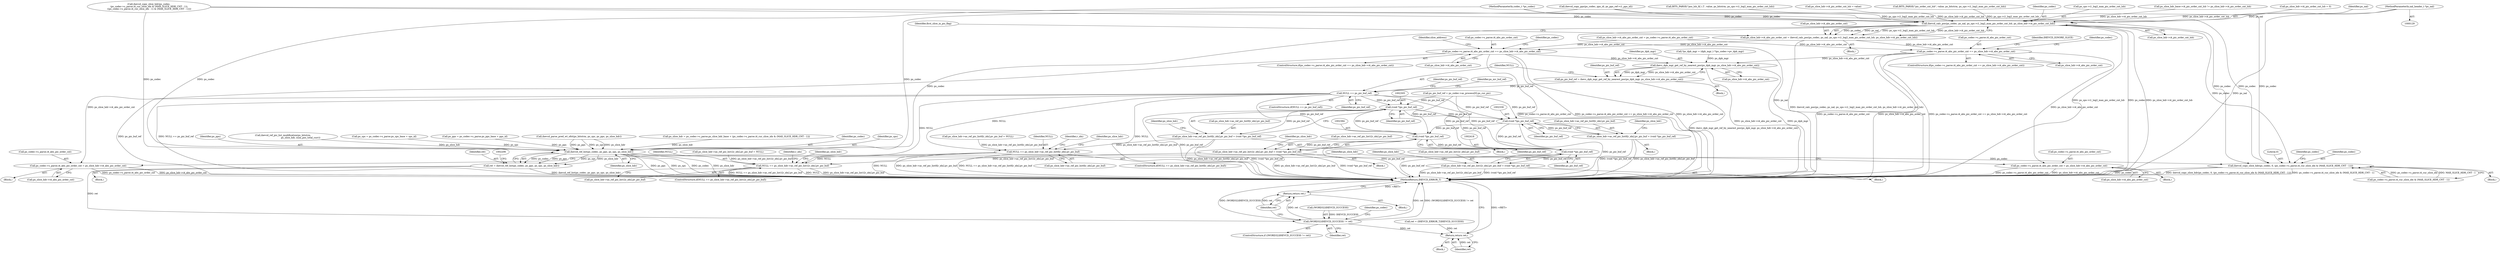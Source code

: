 digraph "0_Android_a1424724a00d62ac5efa0e27953eed66850d662f@pointer" {
"1000131" [label="(MethodParameterIn,nal_header_t *ps_nal)"];
"1001658" [label="(Call,ihevcd_calc_poc(ps_codec, ps_nal, ps_sps->i1_log2_max_pic_order_cnt_lsb, ps_slice_hdr->i4_pic_order_cnt_lsb))"];
"1001654" [label="(Call,ps_slice_hdr->i4_abs_pic_order_cnt = ihevcd_calc_poc(ps_codec, ps_nal, ps_sps->i1_log2_max_pic_order_cnt_lsb, ps_slice_hdr->i4_pic_order_cnt_lsb))"];
"1001683" [label="(Call,ps_codec->s_parse.i4_abs_pic_order_cnt == ps_slice_hdr->i4_abs_pic_order_cnt)"];
"1001837" [label="(Call,ps_codec->s_parse.i4_abs_pic_order_cnt = ps_slice_hdr->i4_abs_pic_order_cnt)"];
"1002238" [label="(Call,ihevc_dpb_mgr_get_ref_by_nearest_poc(ps_dpb_mgr, ps_slice_hdr->i4_abs_pic_order_cnt))"];
"1002236" [label="(Call,ps_pic_buf_ref = ihevc_dpb_mgr_get_ref_by_nearest_poc(ps_dpb_mgr, ps_slice_hdr->i4_abs_pic_order_cnt))"];
"1002244" [label="(Call,NULL == ps_pic_buf_ref)"];
"1002286" [label="(Call,NULL == ps_slice_hdr->as_ref_pic_list0[r_idx].pv_pic_buf)"];
"1002365" [label="(Call,NULL == ps_slice_hdr->as_ref_pic_list1[r_idx].pv_pic_buf)"];
"1002304" [label="(Call,(void *)ps_pic_buf_ref)"];
"1002296" [label="(Call,ps_slice_hdr->as_ref_pic_list0[r_idx].pv_pic_buf = (void *)ps_pic_buf_ref)"];
"1002338" [label="(Call,(void *)ps_pic_buf_ref)"];
"1002330" [label="(Call,ps_slice_hdr->as_ref_pic_list0[r_idx].pv_pic_buf = (void *)ps_pic_buf_ref)"];
"1002383" [label="(Call,(void *)ps_pic_buf_ref)"];
"1002375" [label="(Call,ps_slice_hdr->as_ref_pic_list1[r_idx].pv_pic_buf = (void *)ps_pic_buf_ref)"];
"1002417" [label="(Call,(void *)ps_pic_buf_ref)"];
"1002409" [label="(Call,ps_slice_hdr->as_ref_pic_list1[r_idx].pv_pic_buf = (void *)ps_pic_buf_ref)"];
"1001849" [label="(Call,ps_codec->s_parse.i4_abs_pic_order_cnt == ps_slice_hdr->i4_abs_pic_order_cnt)"];
"1001860" [label="(Call,ps_codec->s_parse.i4_abs_pic_order_cnt = ps_slice_hdr->i4_abs_pic_order_cnt)"];
"1002198" [label="(Call,ihevcd_ref_list(ps_codec, ps_pps, ps_sps, ps_slice_hdr))"];
"1002196" [label="(Call,ret = ihevcd_ref_list(ps_codec, ps_pps, ps_sps, ps_slice_hdr))"];
"1002204" [label="(Call,(WORD32)IHEVCD_SUCCESS != ret)"];
"1002210" [label="(Return,return ret;)"];
"1002615" [label="(Return,return ret;)"];
"1002515" [label="(Call,ihevcd_copy_slice_hdr(ps_codec, 0, (ps_codec->s_parse.i4_cur_slice_idx & (MAX_SLICE_HDR_CNT - 1))))"];
"1002211" [label="(Identifier,ret)"];
"1002197" [label="(Identifier,ret)"];
"1002288" [label="(Call,ps_slice_hdr->as_ref_pic_list0[r_idx].pv_pic_buf)"];
"1002198" [label="(Call,ihevcd_ref_list(ps_codec, ps_pps, ps_sps, ps_slice_hdr))"];
"1002158" [label="(Call,ps_slice_hdr->as_ref_pic_list0[r_idx].pv_pic_buf = NULL)"];
"1001830" [label="(Block,)"];
"1000438" [label="(Call,ihevcd_copy_slice_hdr(ps_codec,\n (ps_codec->s_parse.i4_cur_slice_idx & (MAX_SLICE_HDR_CNT - 1)),\n ((ps_codec->s_parse.i4_cur_slice_idx - 1) & (MAX_SLICE_HDR_CNT - 1))))"];
"1002340" [label="(Identifier,ps_pic_buf_ref)"];
"1000132" [label="(Block,)"];
"1000130" [label="(MethodParameterIn,codec_t *ps_codec)"];
"1002424" [label="(Identifier,ps_slice_hdr)"];
"1000945" [label="(Call,BITS_PARSE(\"poc_lsb_lt[ i ]\", value, ps_bitstrm, ps_sps->i1_log2_max_pic_order_cnt_lsb))"];
"1000131" [label="(MethodParameterIn,nal_header_t *ps_nal)"];
"1000263" [label="(Call,ihevcd_copy_pps(ps_codec, pps_id, ps_pps_ref->i1_pps_id))"];
"1002329" [label="(Block,)"];
"1001654" [label="(Call,ps_slice_hdr->i4_abs_pic_order_cnt = ihevcd_calc_poc(ps_codec, ps_nal, ps_sps->i1_log2_max_pic_order_cnt_lsb, ps_slice_hdr->i4_pic_order_cnt_lsb))"];
"1002245" [label="(Identifier,NULL)"];
"1000397" [label="(Call,ps_slice_hdr = ps_codec->s_parse.ps_slice_hdr_base + (ps_codec->s_parse.i4_cur_slice_idx & (MAX_SLICE_HDR_CNT - 1)))"];
"1000689" [label="(Call,ps_slice_hdr->i4_pic_order_cnt_lsb = value)"];
"1002199" [label="(Identifier,ps_codec)"];
"1002238" [label="(Call,ihevc_dpb_mgr_get_ref_by_nearest_poc(ps_dpb_mgr, ps_slice_hdr->i4_abs_pic_order_cnt))"];
"1002345" [label="(Identifier,ps_slice_hdr)"];
"1002374" [label="(Block,)"];
"1001658" [label="(Call,ihevcd_calc_poc(ps_codec, ps_nal, ps_sps->i1_log2_max_pic_order_cnt_lsb, ps_slice_hdr->i4_pic_order_cnt_lsb))"];
"1002216" [label="(Block,)"];
"1002205" [label="(Call,(WORD32)IHEVCD_SUCCESS)"];
"1002408" [label="(Block,)"];
"1002297" [label="(Call,ps_slice_hdr->as_ref_pic_list0[r_idx].pv_pic_buf)"];
"1002201" [label="(Identifier,ps_sps)"];
"1002196" [label="(Call,ret = ihevcd_ref_list(ps_codec, ps_pps, ps_sps, ps_slice_hdr))"];
"1001664" [label="(Call,ps_slice_hdr->i4_pic_order_cnt_lsb)"];
"1001859" [label="(Identifier,IHEVCD_IGNORE_SLICE)"];
"1002200" [label="(Identifier,ps_pps)"];
"1001871" [label="(Identifier,ps_slice_hdr)"];
"1002366" [label="(Identifier,NULL)"];
"1002417" [label="(Call,(void *)ps_pic_buf_ref)"];
"1002529" [label="(Identifier,ps_codec)"];
"1000682" [label="(Call,BITS_PARSE(\"pic_order_cnt_lsb\", value, ps_bitstrm, ps_sps->i1_log2_max_pic_order_cnt_lsb))"];
"1001659" [label="(Identifier,ps_codec)"];
"1001762" [label="(Identifier,ps_codec)"];
"1001849" [label="(Call,ps_codec->s_parse.i4_abs_pic_order_cnt == ps_slice_hdr->i4_abs_pic_order_cnt)"];
"1001861" [label="(Call,ps_codec->s_parse.i4_abs_pic_order_cnt)"];
"1002195" [label="(Block,)"];
"1001848" [label="(ControlStructure,if(ps_codec->s_parse.i4_abs_pic_order_cnt == ps_slice_hdr->i4_abs_pic_order_cnt))"];
"1001860" [label="(Call,ps_codec->s_parse.i4_abs_pic_order_cnt = ps_slice_hdr->i4_abs_pic_order_cnt)"];
"1002376" [label="(Call,ps_slice_hdr->as_ref_pic_list1[r_idx].pv_pic_buf)"];
"1001661" [label="(Call,ps_sps->i1_log2_max_pic_order_cnt_lsb)"];
"1002285" [label="(ControlStructure,if(NULL == ps_slice_hdr->as_ref_pic_list0[r_idx].pv_pic_buf))"];
"1001275" [label="(Call,ihevcd_ref_pic_list_modification(ps_bitstrm,\n                                                 ps_slice_hdr, num_poc_total_curr))"];
"1002248" [label="(Call,ps_pic_buf_ref = ps_codec->as_process[0].ps_cur_pic)"];
"1001863" [label="(Identifier,ps_codec)"];
"1002516" [label="(Identifier,ps_codec)"];
"1002338" [label="(Call,(void *)ps_pic_buf_ref)"];
"1002304" [label="(Call,(void *)ps_pic_buf_ref)"];
"1002331" [label="(Call,ps_slice_hdr->as_ref_pic_list0[r_idx].pv_pic_buf)"];
"1002615" [label="(Return,return ret;)"];
"1002209" [label="(Block,)"];
"1001683" [label="(Call,ps_codec->s_parse.i4_abs_pic_order_cnt == ps_slice_hdr->i4_abs_pic_order_cnt)"];
"1002617" [label="(MethodReturn,IHEVCD_ERROR_T)"];
"1002286" [label="(Call,NULL == ps_slice_hdr->as_ref_pic_list0[r_idx].pv_pic_buf)"];
"1001682" [label="(ControlStructure,if(ps_codec->s_parse.i4_abs_pic_order_cnt == ps_slice_hdr->i4_abs_pic_order_cnt))"];
"1001695" [label="(Identifier,slice_address)"];
"1002409" [label="(Call,ps_slice_hdr->as_ref_pic_list1[r_idx].pv_pic_buf = (void *)ps_pic_buf_ref)"];
"1002517" [label="(Literal,0)"];
"1001847" [label="(Block,)"];
"1002287" [label="(Identifier,NULL)"];
"1002306" [label="(Identifier,ps_pic_buf_ref)"];
"1002221" [label="(Call,*ps_dpb_mgr = (dpb_mgr_t *)ps_codec->pv_dpb_mgr)"];
"1002390" [label="(Identifier,ps_slice_hdr)"];
"1001855" [label="(Call,ps_slice_hdr->i4_abs_pic_order_cnt)"];
"1000274" [label="(Call,ps_sps = ps_codec->s_parse.ps_sps_base + sps_id)"];
"1002240" [label="(Call,ps_slice_hdr->i4_abs_pic_order_cnt)"];
"1002249" [label="(Identifier,ps_pic_buf_ref)"];
"1000221" [label="(Call,ps_pps = ps_codec->s_parse.ps_pps_base + pps_id)"];
"1001655" [label="(Call,ps_slice_hdr->i4_abs_pic_order_cnt)"];
"1001684" [label="(Call,ps_codec->s_parse.i4_abs_pic_order_cnt)"];
"1002176" [label="(Call,ps_slice_hdr->as_ref_pic_list1[r_idx].pv_pic_buf = NULL)"];
"1002367" [label="(Call,ps_slice_hdr->as_ref_pic_list1[r_idx].pv_pic_buf)"];
"1002267" [label="(Identifier,ps_mv_buf_ref)"];
"1002295" [label="(Block,)"];
"1002330" [label="(Call,ps_slice_hdr->as_ref_pic_list0[r_idx].pv_pic_buf = (void *)ps_pic_buf_ref)"];
"1002236" [label="(Call,ps_pic_buf_ref = ihevc_dpb_mgr_get_ref_by_nearest_poc(ps_dpb_mgr, ps_slice_hdr->i4_abs_pic_order_cnt))"];
"1002210" [label="(Return,return ret;)"];
"1001680" [label="(Identifier,first_slice_in_pic_flag)"];
"1002365" [label="(Call,NULL == ps_slice_hdr->as_ref_pic_list1[r_idx].pv_pic_buf)"];
"1002283" [label="(Identifier,r_idx)"];
"1002364" [label="(ControlStructure,if(NULL == ps_slice_hdr->as_ref_pic_list1[r_idx].pv_pic_buf))"];
"1002239" [label="(Identifier,ps_dpb_mgr)"];
"1002375" [label="(Call,ps_slice_hdr->as_ref_pic_list1[r_idx].pv_pic_buf = (void *)ps_pic_buf_ref)"];
"1001837" [label="(Call,ps_codec->s_parse.i4_abs_pic_order_cnt = ps_slice_hdr->i4_abs_pic_order_cnt)"];
"1002383" [label="(Call,(void *)ps_pic_buf_ref)"];
"1002202" [label="(Identifier,ps_slice_hdr)"];
"1001637" [label="(Call,ps_slice_hdr_base->i4_pic_order_cnt_lsb != ps_slice_hdr->i4_pic_order_cnt_lsb)"];
"1002204" [label="(Call,(WORD32)IHEVCD_SUCCESS != ret)"];
"1002296" [label="(Call,ps_slice_hdr->as_ref_pic_list0[r_idx].pv_pic_buf = (void *)ps_pic_buf_ref)"];
"1001653" [label="(Block,)"];
"1002518" [label="(Call,ps_codec->s_parse.i4_cur_slice_idx & (MAX_SLICE_HDR_CNT - 1))"];
"1002362" [label="(Identifier,r_idx)"];
"1002243" [label="(ControlStructure,if(NULL == ps_pic_buf_ref))"];
"1001428" [label="(Call,ihevcd_parse_pred_wt_ofst(ps_bitstrm, ps_sps, ps_pps, ps_slice_hdr))"];
"1002300" [label="(Identifier,ps_slice_hdr)"];
"1002244" [label="(Call,NULL == ps_pic_buf_ref)"];
"1002214" [label="(Identifier,ps_codec)"];
"1002379" [label="(Identifier,ps_slice_hdr)"];
"1001689" [label="(Call,ps_slice_hdr->i4_abs_pic_order_cnt)"];
"1002237" [label="(Identifier,ps_pic_buf_ref)"];
"1002385" [label="(Identifier,ps_pic_buf_ref)"];
"1002203" [label="(ControlStructure,if ((WORD32)IHEVCD_SUCCESS != ret))"];
"1001669" [label="(Call,ps_slice_hdr->i4_abs_pic_order_cnt = ps_codec->s_parse.i4_abs_pic_order_cnt)"];
"1002419" [label="(Identifier,ps_pic_buf_ref)"];
"1002410" [label="(Call,ps_slice_hdr->as_ref_pic_list1[r_idx].pv_pic_buf)"];
"1001866" [label="(Call,ps_slice_hdr->i4_abs_pic_order_cnt)"];
"1002506" [label="(Block,)"];
"1002616" [label="(Identifier,ret)"];
"1001850" [label="(Call,ps_codec->s_parse.i4_abs_pic_order_cnt)"];
"1000560" [label="(Call,ps_slice_hdr->i4_pic_order_cnt_lsb = 0)"];
"1001660" [label="(Identifier,ps_nal)"];
"1001838" [label="(Call,ps_codec->s_parse.i4_abs_pic_order_cnt)"];
"1002311" [label="(Identifier,ps_slice_hdr)"];
"1002208" [label="(Identifier,ret)"];
"1001843" [label="(Call,ps_slice_hdr->i4_abs_pic_order_cnt)"];
"1002515" [label="(Call,ihevcd_copy_slice_hdr(ps_codec, 0, (ps_codec->s_parse.i4_cur_slice_idx & (MAX_SLICE_HDR_CNT - 1))))"];
"1002246" [label="(Identifier,ps_pic_buf_ref)"];
"1000134" [label="(Call,ret = (IHEVCD_ERROR_T)IHEVCD_SUCCESS)"];
"1000131" -> "1000129"  [label="AST: "];
"1000131" -> "1002617"  [label="DDG: ps_nal"];
"1000131" -> "1001658"  [label="DDG: ps_nal"];
"1001658" -> "1001654"  [label="AST: "];
"1001658" -> "1001664"  [label="CFG: "];
"1001659" -> "1001658"  [label="AST: "];
"1001660" -> "1001658"  [label="AST: "];
"1001661" -> "1001658"  [label="AST: "];
"1001664" -> "1001658"  [label="AST: "];
"1001654" -> "1001658"  [label="CFG: "];
"1001658" -> "1002617"  [label="DDG: ps_nal"];
"1001658" -> "1002617"  [label="DDG: ps_sps->i1_log2_max_pic_order_cnt_lsb"];
"1001658" -> "1002617"  [label="DDG: ps_codec"];
"1001658" -> "1002617"  [label="DDG: ps_slice_hdr->i4_pic_order_cnt_lsb"];
"1001658" -> "1001654"  [label="DDG: ps_codec"];
"1001658" -> "1001654"  [label="DDG: ps_nal"];
"1001658" -> "1001654"  [label="DDG: ps_sps->i1_log2_max_pic_order_cnt_lsb"];
"1001658" -> "1001654"  [label="DDG: ps_slice_hdr->i4_pic_order_cnt_lsb"];
"1000263" -> "1001658"  [label="DDG: ps_codec"];
"1000438" -> "1001658"  [label="DDG: ps_codec"];
"1000130" -> "1001658"  [label="DDG: ps_codec"];
"1000682" -> "1001658"  [label="DDG: ps_sps->i1_log2_max_pic_order_cnt_lsb"];
"1000945" -> "1001658"  [label="DDG: ps_sps->i1_log2_max_pic_order_cnt_lsb"];
"1000689" -> "1001658"  [label="DDG: ps_slice_hdr->i4_pic_order_cnt_lsb"];
"1001637" -> "1001658"  [label="DDG: ps_slice_hdr->i4_pic_order_cnt_lsb"];
"1000560" -> "1001658"  [label="DDG: ps_slice_hdr->i4_pic_order_cnt_lsb"];
"1001658" -> "1002198"  [label="DDG: ps_codec"];
"1001658" -> "1002515"  [label="DDG: ps_codec"];
"1001654" -> "1001653"  [label="AST: "];
"1001655" -> "1001654"  [label="AST: "];
"1001680" -> "1001654"  [label="CFG: "];
"1001654" -> "1002617"  [label="DDG: ihevcd_calc_poc(ps_codec, ps_nal, ps_sps->i1_log2_max_pic_order_cnt_lsb, ps_slice_hdr->i4_pic_order_cnt_lsb)"];
"1001654" -> "1001683"  [label="DDG: ps_slice_hdr->i4_abs_pic_order_cnt"];
"1001654" -> "1001849"  [label="DDG: ps_slice_hdr->i4_abs_pic_order_cnt"];
"1001683" -> "1001682"  [label="AST: "];
"1001683" -> "1001689"  [label="CFG: "];
"1001684" -> "1001683"  [label="AST: "];
"1001689" -> "1001683"  [label="AST: "];
"1001695" -> "1001683"  [label="CFG: "];
"1001762" -> "1001683"  [label="CFG: "];
"1001683" -> "1002617"  [label="DDG: ps_codec->s_parse.i4_abs_pic_order_cnt"];
"1001683" -> "1002617"  [label="DDG: ps_codec->s_parse.i4_abs_pic_order_cnt == ps_slice_hdr->i4_abs_pic_order_cnt"];
"1001683" -> "1002617"  [label="DDG: ps_slice_hdr->i4_abs_pic_order_cnt"];
"1001669" -> "1001683"  [label="DDG: ps_slice_hdr->i4_abs_pic_order_cnt"];
"1001683" -> "1001837"  [label="DDG: ps_slice_hdr->i4_abs_pic_order_cnt"];
"1001683" -> "1002238"  [label="DDG: ps_slice_hdr->i4_abs_pic_order_cnt"];
"1001837" -> "1001830"  [label="AST: "];
"1001837" -> "1001843"  [label="CFG: "];
"1001838" -> "1001837"  [label="AST: "];
"1001843" -> "1001837"  [label="AST: "];
"1001871" -> "1001837"  [label="CFG: "];
"1001837" -> "1002617"  [label="DDG: ps_slice_hdr->i4_abs_pic_order_cnt"];
"1001837" -> "1002617"  [label="DDG: ps_codec->s_parse.i4_abs_pic_order_cnt"];
"1002238" -> "1002236"  [label="AST: "];
"1002238" -> "1002240"  [label="CFG: "];
"1002239" -> "1002238"  [label="AST: "];
"1002240" -> "1002238"  [label="AST: "];
"1002236" -> "1002238"  [label="CFG: "];
"1002238" -> "1002617"  [label="DDG: ps_slice_hdr->i4_abs_pic_order_cnt"];
"1002238" -> "1002617"  [label="DDG: ps_dpb_mgr"];
"1002238" -> "1002236"  [label="DDG: ps_dpb_mgr"];
"1002238" -> "1002236"  [label="DDG: ps_slice_hdr->i4_abs_pic_order_cnt"];
"1002221" -> "1002238"  [label="DDG: ps_dpb_mgr"];
"1001849" -> "1002238"  [label="DDG: ps_slice_hdr->i4_abs_pic_order_cnt"];
"1002236" -> "1002216"  [label="AST: "];
"1002237" -> "1002236"  [label="AST: "];
"1002245" -> "1002236"  [label="CFG: "];
"1002236" -> "1002617"  [label="DDG: ihevc_dpb_mgr_get_ref_by_nearest_poc(ps_dpb_mgr, ps_slice_hdr->i4_abs_pic_order_cnt)"];
"1002236" -> "1002244"  [label="DDG: ps_pic_buf_ref"];
"1002244" -> "1002243"  [label="AST: "];
"1002244" -> "1002246"  [label="CFG: "];
"1002245" -> "1002244"  [label="AST: "];
"1002246" -> "1002244"  [label="AST: "];
"1002249" -> "1002244"  [label="CFG: "];
"1002267" -> "1002244"  [label="CFG: "];
"1002244" -> "1002617"  [label="DDG: NULL"];
"1002244" -> "1002617"  [label="DDG: ps_pic_buf_ref"];
"1002244" -> "1002617"  [label="DDG: NULL == ps_pic_buf_ref"];
"1002244" -> "1002286"  [label="DDG: NULL"];
"1002244" -> "1002304"  [label="DDG: ps_pic_buf_ref"];
"1002244" -> "1002338"  [label="DDG: ps_pic_buf_ref"];
"1002244" -> "1002365"  [label="DDG: NULL"];
"1002244" -> "1002383"  [label="DDG: ps_pic_buf_ref"];
"1002244" -> "1002417"  [label="DDG: ps_pic_buf_ref"];
"1002286" -> "1002285"  [label="AST: "];
"1002286" -> "1002288"  [label="CFG: "];
"1002287" -> "1002286"  [label="AST: "];
"1002288" -> "1002286"  [label="AST: "];
"1002300" -> "1002286"  [label="CFG: "];
"1002283" -> "1002286"  [label="CFG: "];
"1002286" -> "1002617"  [label="DDG: NULL == ps_slice_hdr->as_ref_pic_list0[r_idx].pv_pic_buf"];
"1002286" -> "1002617"  [label="DDG: NULL"];
"1002286" -> "1002617"  [label="DDG: ps_slice_hdr->as_ref_pic_list0[r_idx].pv_pic_buf"];
"1002296" -> "1002286"  [label="DDG: ps_slice_hdr->as_ref_pic_list0[r_idx].pv_pic_buf"];
"1002158" -> "1002286"  [label="DDG: ps_slice_hdr->as_ref_pic_list0[r_idx].pv_pic_buf"];
"1002286" -> "1002365"  [label="DDG: NULL"];
"1002365" -> "1002364"  [label="AST: "];
"1002365" -> "1002367"  [label="CFG: "];
"1002366" -> "1002365"  [label="AST: "];
"1002367" -> "1002365"  [label="AST: "];
"1002379" -> "1002365"  [label="CFG: "];
"1002362" -> "1002365"  [label="CFG: "];
"1002365" -> "1002617"  [label="DDG: NULL == ps_slice_hdr->as_ref_pic_list1[r_idx].pv_pic_buf"];
"1002365" -> "1002617"  [label="DDG: NULL"];
"1002365" -> "1002617"  [label="DDG: ps_slice_hdr->as_ref_pic_list1[r_idx].pv_pic_buf"];
"1002375" -> "1002365"  [label="DDG: ps_slice_hdr->as_ref_pic_list1[r_idx].pv_pic_buf"];
"1002176" -> "1002365"  [label="DDG: ps_slice_hdr->as_ref_pic_list1[r_idx].pv_pic_buf"];
"1002304" -> "1002296"  [label="AST: "];
"1002304" -> "1002306"  [label="CFG: "];
"1002305" -> "1002304"  [label="AST: "];
"1002306" -> "1002304"  [label="AST: "];
"1002296" -> "1002304"  [label="CFG: "];
"1002304" -> "1002617"  [label="DDG: ps_pic_buf_ref"];
"1002304" -> "1002296"  [label="DDG: ps_pic_buf_ref"];
"1002248" -> "1002304"  [label="DDG: ps_pic_buf_ref"];
"1002304" -> "1002338"  [label="DDG: ps_pic_buf_ref"];
"1002304" -> "1002383"  [label="DDG: ps_pic_buf_ref"];
"1002304" -> "1002417"  [label="DDG: ps_pic_buf_ref"];
"1002296" -> "1002295"  [label="AST: "];
"1002297" -> "1002296"  [label="AST: "];
"1002311" -> "1002296"  [label="CFG: "];
"1002296" -> "1002617"  [label="DDG: ps_slice_hdr->as_ref_pic_list0[r_idx].pv_pic_buf"];
"1002296" -> "1002617"  [label="DDG: (void *)ps_pic_buf_ref"];
"1002338" -> "1002330"  [label="AST: "];
"1002338" -> "1002340"  [label="CFG: "];
"1002339" -> "1002338"  [label="AST: "];
"1002340" -> "1002338"  [label="AST: "];
"1002330" -> "1002338"  [label="CFG: "];
"1002338" -> "1002617"  [label="DDG: ps_pic_buf_ref"];
"1002338" -> "1002330"  [label="DDG: ps_pic_buf_ref"];
"1002248" -> "1002338"  [label="DDG: ps_pic_buf_ref"];
"1002338" -> "1002383"  [label="DDG: ps_pic_buf_ref"];
"1002338" -> "1002417"  [label="DDG: ps_pic_buf_ref"];
"1002330" -> "1002329"  [label="AST: "];
"1002331" -> "1002330"  [label="AST: "];
"1002345" -> "1002330"  [label="CFG: "];
"1002330" -> "1002617"  [label="DDG: ps_slice_hdr->as_ref_pic_list0[r_idx].pv_pic_buf"];
"1002330" -> "1002617"  [label="DDG: (void *)ps_pic_buf_ref"];
"1002383" -> "1002375"  [label="AST: "];
"1002383" -> "1002385"  [label="CFG: "];
"1002384" -> "1002383"  [label="AST: "];
"1002385" -> "1002383"  [label="AST: "];
"1002375" -> "1002383"  [label="CFG: "];
"1002383" -> "1002617"  [label="DDG: ps_pic_buf_ref"];
"1002383" -> "1002375"  [label="DDG: ps_pic_buf_ref"];
"1002248" -> "1002383"  [label="DDG: ps_pic_buf_ref"];
"1002383" -> "1002417"  [label="DDG: ps_pic_buf_ref"];
"1002375" -> "1002374"  [label="AST: "];
"1002376" -> "1002375"  [label="AST: "];
"1002390" -> "1002375"  [label="CFG: "];
"1002375" -> "1002617"  [label="DDG: ps_slice_hdr->as_ref_pic_list1[r_idx].pv_pic_buf"];
"1002375" -> "1002617"  [label="DDG: (void *)ps_pic_buf_ref"];
"1002417" -> "1002409"  [label="AST: "];
"1002417" -> "1002419"  [label="CFG: "];
"1002418" -> "1002417"  [label="AST: "];
"1002419" -> "1002417"  [label="AST: "];
"1002409" -> "1002417"  [label="CFG: "];
"1002417" -> "1002617"  [label="DDG: ps_pic_buf_ref"];
"1002417" -> "1002409"  [label="DDG: ps_pic_buf_ref"];
"1002248" -> "1002417"  [label="DDG: ps_pic_buf_ref"];
"1002409" -> "1002408"  [label="AST: "];
"1002410" -> "1002409"  [label="AST: "];
"1002424" -> "1002409"  [label="CFG: "];
"1002409" -> "1002617"  [label="DDG: (void *)ps_pic_buf_ref"];
"1002409" -> "1002617"  [label="DDG: ps_slice_hdr->as_ref_pic_list1[r_idx].pv_pic_buf"];
"1001849" -> "1001848"  [label="AST: "];
"1001849" -> "1001855"  [label="CFG: "];
"1001850" -> "1001849"  [label="AST: "];
"1001855" -> "1001849"  [label="AST: "];
"1001859" -> "1001849"  [label="CFG: "];
"1001863" -> "1001849"  [label="CFG: "];
"1001849" -> "1002617"  [label="DDG: ps_codec->s_parse.i4_abs_pic_order_cnt"];
"1001849" -> "1002617"  [label="DDG: ps_slice_hdr->i4_abs_pic_order_cnt"];
"1001849" -> "1002617"  [label="DDG: ps_codec->s_parse.i4_abs_pic_order_cnt == ps_slice_hdr->i4_abs_pic_order_cnt"];
"1001669" -> "1001849"  [label="DDG: ps_slice_hdr->i4_abs_pic_order_cnt"];
"1001849" -> "1001860"  [label="DDG: ps_slice_hdr->i4_abs_pic_order_cnt"];
"1001860" -> "1001847"  [label="AST: "];
"1001860" -> "1001866"  [label="CFG: "];
"1001861" -> "1001860"  [label="AST: "];
"1001866" -> "1001860"  [label="AST: "];
"1001871" -> "1001860"  [label="CFG: "];
"1001860" -> "1002617"  [label="DDG: ps_codec->s_parse.i4_abs_pic_order_cnt"];
"1001860" -> "1002617"  [label="DDG: ps_slice_hdr->i4_abs_pic_order_cnt"];
"1002198" -> "1002196"  [label="AST: "];
"1002198" -> "1002202"  [label="CFG: "];
"1002199" -> "1002198"  [label="AST: "];
"1002200" -> "1002198"  [label="AST: "];
"1002201" -> "1002198"  [label="AST: "];
"1002202" -> "1002198"  [label="AST: "];
"1002196" -> "1002198"  [label="CFG: "];
"1002198" -> "1002617"  [label="DDG: ps_pps"];
"1002198" -> "1002617"  [label="DDG: ps_sps"];
"1002198" -> "1002617"  [label="DDG: ps_codec"];
"1002198" -> "1002617"  [label="DDG: ps_slice_hdr"];
"1002198" -> "1002196"  [label="DDG: ps_codec"];
"1002198" -> "1002196"  [label="DDG: ps_pps"];
"1002198" -> "1002196"  [label="DDG: ps_sps"];
"1002198" -> "1002196"  [label="DDG: ps_slice_hdr"];
"1000263" -> "1002198"  [label="DDG: ps_codec"];
"1000438" -> "1002198"  [label="DDG: ps_codec"];
"1000130" -> "1002198"  [label="DDG: ps_codec"];
"1000221" -> "1002198"  [label="DDG: ps_pps"];
"1001428" -> "1002198"  [label="DDG: ps_pps"];
"1001428" -> "1002198"  [label="DDG: ps_sps"];
"1001428" -> "1002198"  [label="DDG: ps_slice_hdr"];
"1000274" -> "1002198"  [label="DDG: ps_sps"];
"1001275" -> "1002198"  [label="DDG: ps_slice_hdr"];
"1000397" -> "1002198"  [label="DDG: ps_slice_hdr"];
"1002198" -> "1002515"  [label="DDG: ps_codec"];
"1002196" -> "1002195"  [label="AST: "];
"1002197" -> "1002196"  [label="AST: "];
"1002206" -> "1002196"  [label="CFG: "];
"1002196" -> "1002617"  [label="DDG: ihevcd_ref_list(ps_codec, ps_pps, ps_sps, ps_slice_hdr)"];
"1002196" -> "1002204"  [label="DDG: ret"];
"1002204" -> "1002203"  [label="AST: "];
"1002204" -> "1002208"  [label="CFG: "];
"1002205" -> "1002204"  [label="AST: "];
"1002208" -> "1002204"  [label="AST: "];
"1002211" -> "1002204"  [label="CFG: "];
"1002214" -> "1002204"  [label="CFG: "];
"1002204" -> "1002617"  [label="DDG: (WORD32)IHEVCD_SUCCESS != ret"];
"1002204" -> "1002617"  [label="DDG: ret"];
"1002204" -> "1002617"  [label="DDG: (WORD32)IHEVCD_SUCCESS"];
"1002205" -> "1002204"  [label="DDG: IHEVCD_SUCCESS"];
"1002204" -> "1002210"  [label="DDG: ret"];
"1002204" -> "1002615"  [label="DDG: ret"];
"1002210" -> "1002209"  [label="AST: "];
"1002210" -> "1002211"  [label="CFG: "];
"1002211" -> "1002210"  [label="AST: "];
"1002617" -> "1002210"  [label="CFG: "];
"1002210" -> "1002617"  [label="DDG: <RET>"];
"1002211" -> "1002210"  [label="DDG: ret"];
"1002615" -> "1000132"  [label="AST: "];
"1002615" -> "1002616"  [label="CFG: "];
"1002616" -> "1002615"  [label="AST: "];
"1002617" -> "1002615"  [label="CFG: "];
"1002615" -> "1002617"  [label="DDG: <RET>"];
"1002616" -> "1002615"  [label="DDG: ret"];
"1000134" -> "1002615"  [label="DDG: ret"];
"1002515" -> "1002506"  [label="AST: "];
"1002515" -> "1002518"  [label="CFG: "];
"1002516" -> "1002515"  [label="AST: "];
"1002517" -> "1002515"  [label="AST: "];
"1002518" -> "1002515"  [label="AST: "];
"1002529" -> "1002515"  [label="CFG: "];
"1002515" -> "1002617"  [label="DDG: ps_codec"];
"1002515" -> "1002617"  [label="DDG: ihevcd_copy_slice_hdr(ps_codec, 0, (ps_codec->s_parse.i4_cur_slice_idx & (MAX_SLICE_HDR_CNT - 1)))"];
"1002515" -> "1002617"  [label="DDG: ps_codec->s_parse.i4_cur_slice_idx & (MAX_SLICE_HDR_CNT - 1)"];
"1000263" -> "1002515"  [label="DDG: ps_codec"];
"1000438" -> "1002515"  [label="DDG: ps_codec"];
"1000130" -> "1002515"  [label="DDG: ps_codec"];
"1002518" -> "1002515"  [label="DDG: ps_codec->s_parse.i4_cur_slice_idx"];
"1002518" -> "1002515"  [label="DDG: MAX_SLICE_HDR_CNT - 1"];
}
